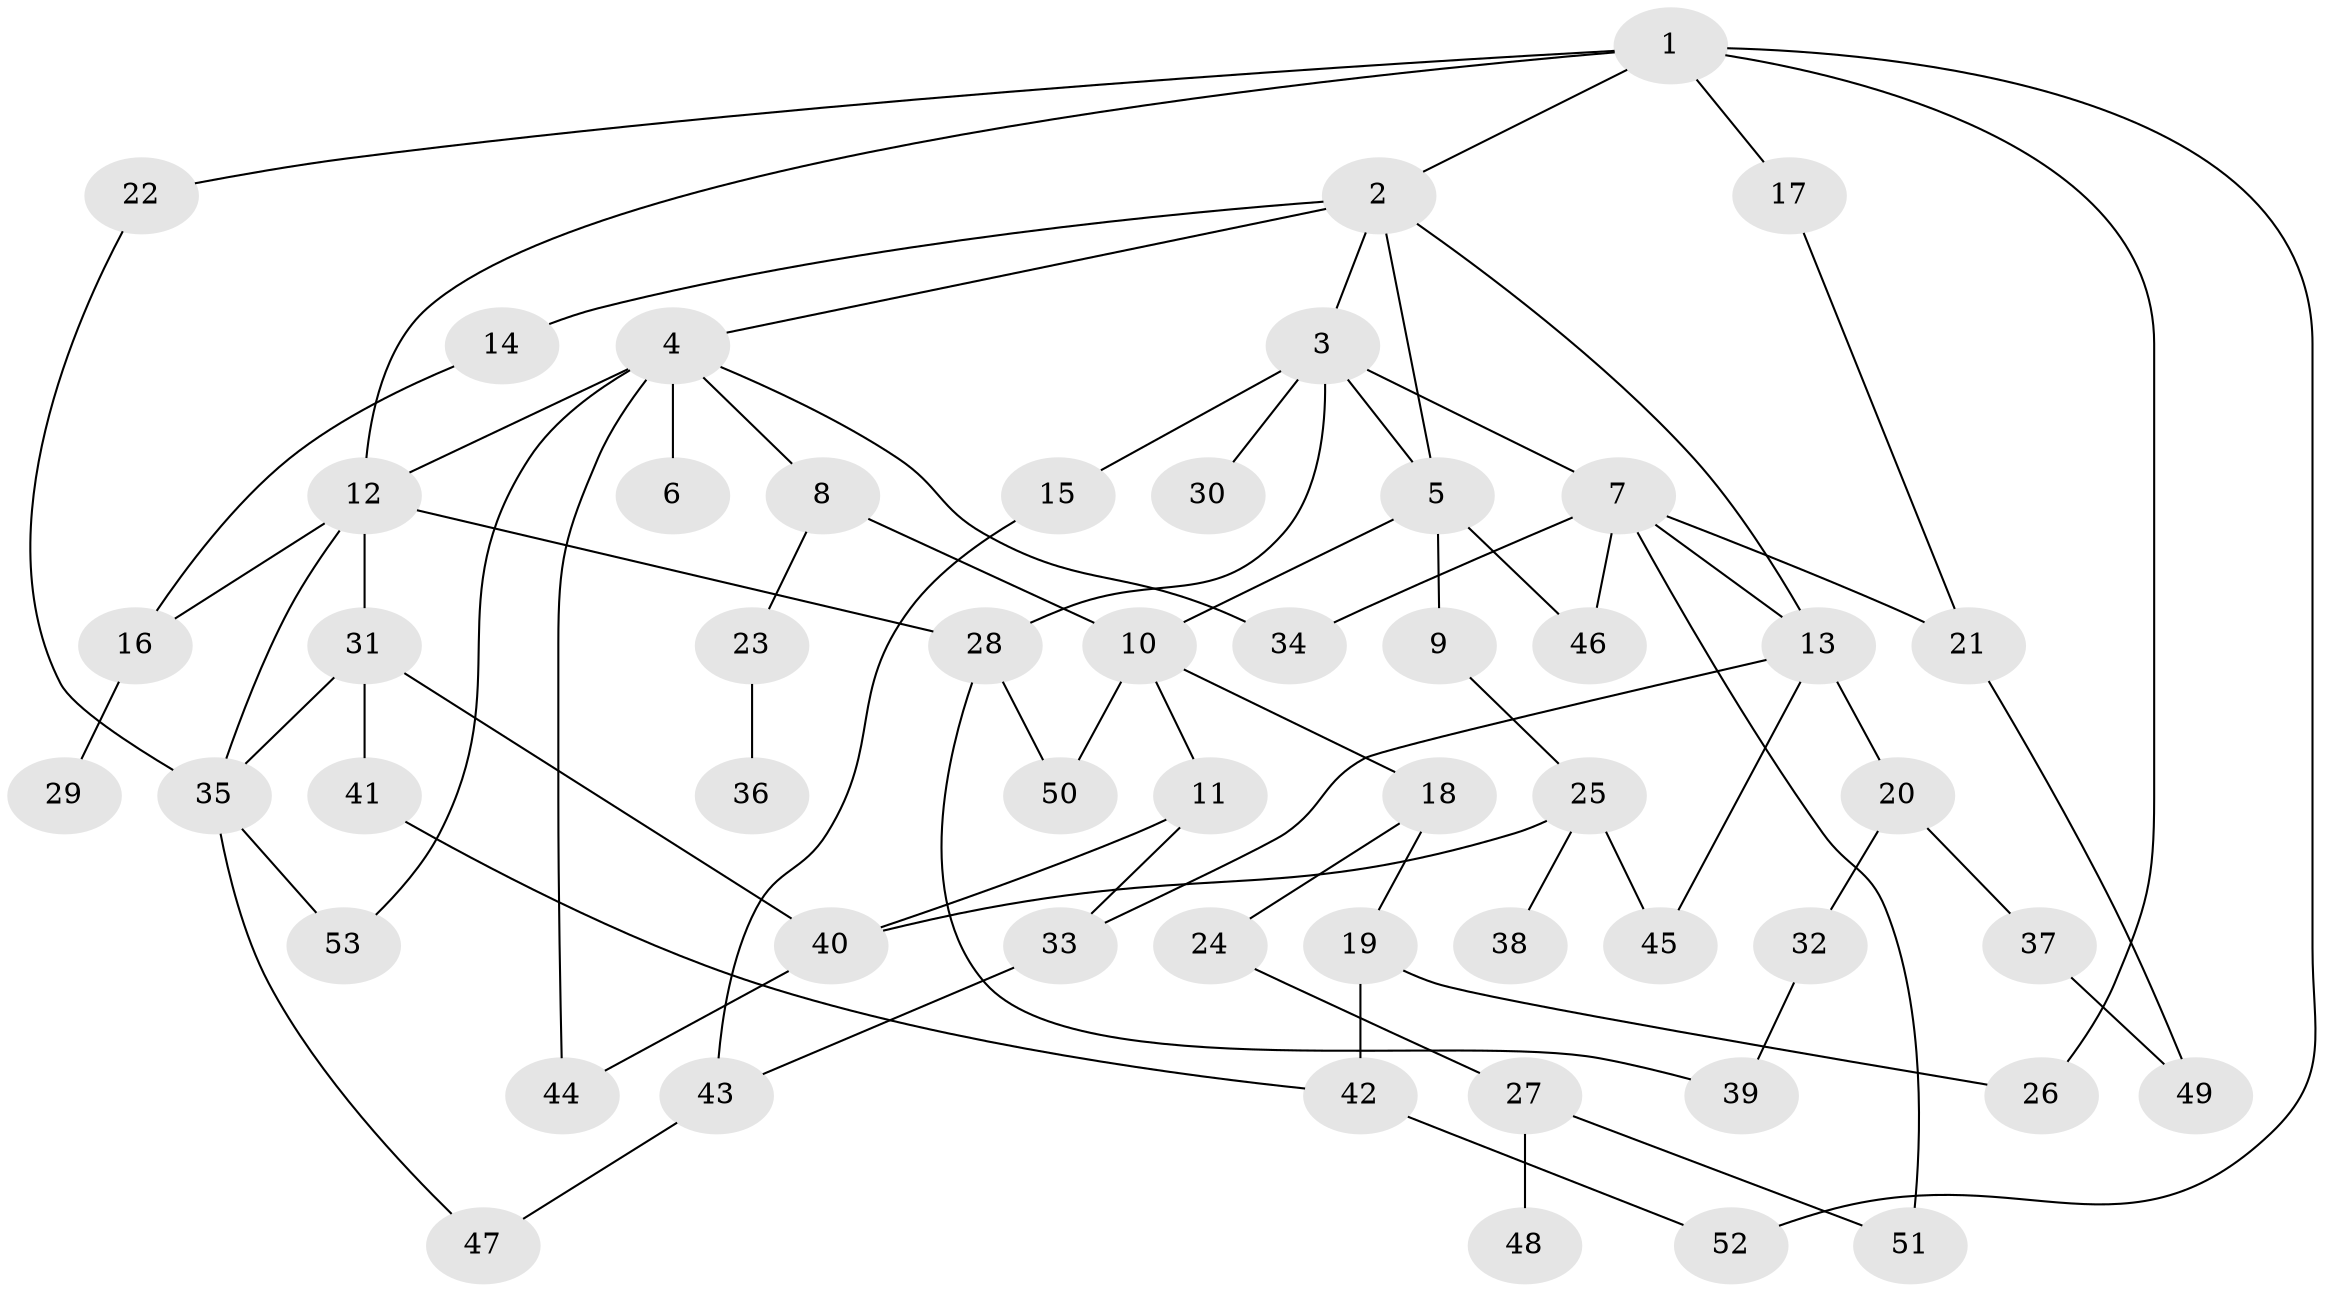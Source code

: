 // Generated by graph-tools (version 1.1) at 2025/25/03/09/25 03:25:29]
// undirected, 53 vertices, 78 edges
graph export_dot {
graph [start="1"]
  node [color=gray90,style=filled];
  1;
  2;
  3;
  4;
  5;
  6;
  7;
  8;
  9;
  10;
  11;
  12;
  13;
  14;
  15;
  16;
  17;
  18;
  19;
  20;
  21;
  22;
  23;
  24;
  25;
  26;
  27;
  28;
  29;
  30;
  31;
  32;
  33;
  34;
  35;
  36;
  37;
  38;
  39;
  40;
  41;
  42;
  43;
  44;
  45;
  46;
  47;
  48;
  49;
  50;
  51;
  52;
  53;
  1 -- 2;
  1 -- 17;
  1 -- 22;
  1 -- 52;
  1 -- 26;
  1 -- 12;
  2 -- 3;
  2 -- 4;
  2 -- 14;
  2 -- 13;
  2 -- 5;
  3 -- 5;
  3 -- 7;
  3 -- 15;
  3 -- 28;
  3 -- 30;
  4 -- 6;
  4 -- 8;
  4 -- 12;
  4 -- 34;
  4 -- 53;
  4 -- 44;
  5 -- 9;
  5 -- 10;
  5 -- 46;
  7 -- 13;
  7 -- 21;
  7 -- 46;
  7 -- 34;
  7 -- 51;
  8 -- 23;
  8 -- 10;
  9 -- 25;
  10 -- 11;
  10 -- 18;
  10 -- 50;
  11 -- 40;
  11 -- 33;
  12 -- 16;
  12 -- 31;
  12 -- 28;
  12 -- 35;
  13 -- 20;
  13 -- 33;
  13 -- 45;
  14 -- 16;
  15 -- 43;
  16 -- 29;
  17 -- 21;
  18 -- 19;
  18 -- 24;
  19 -- 26;
  19 -- 42;
  20 -- 32;
  20 -- 37;
  21 -- 49;
  22 -- 35;
  23 -- 36;
  24 -- 27;
  25 -- 38;
  25 -- 40;
  25 -- 45;
  27 -- 48;
  27 -- 51;
  28 -- 50;
  28 -- 39;
  31 -- 41;
  31 -- 40;
  31 -- 35;
  32 -- 39;
  33 -- 43;
  35 -- 47;
  35 -- 53;
  37 -- 49;
  40 -- 44;
  41 -- 42;
  42 -- 52;
  43 -- 47;
}

